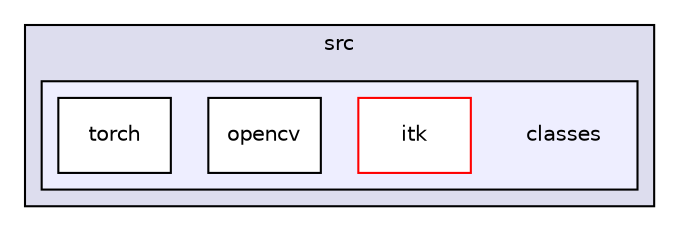 digraph "src/classes" {
  compound=true
  node [ fontsize="10", fontname="Helvetica"];
  edge [ labelfontsize="10", labelfontname="Helvetica"];
  subgraph clusterdir_68267d1309a1af8e8297ef4c3efbcdba {
    graph [ bgcolor="#ddddee", pencolor="black", label="src" fontname="Helvetica", fontsize="10", URL="dir_68267d1309a1af8e8297ef4c3efbcdba.html"]
  subgraph clusterdir_018e9aafb459e6e1a4953404cb0c0b1d {
    graph [ bgcolor="#eeeeff", pencolor="black", label="" URL="dir_018e9aafb459e6e1a4953404cb0c0b1d.html"];
    dir_018e9aafb459e6e1a4953404cb0c0b1d [shape=plaintext label="classes"];
    dir_9550468ff23760093c774065d4d04a9b [shape=box label="itk" color="red" fillcolor="white" style="filled" URL="dir_9550468ff23760093c774065d4d04a9b.html"];
    dir_36f0bcf1092b9b0c42d09e5b382a1f34 [shape=box label="opencv" color="black" fillcolor="white" style="filled" URL="dir_36f0bcf1092b9b0c42d09e5b382a1f34.html"];
    dir_296d9804bdcb437ebd46335053b1f1e5 [shape=box label="torch" color="black" fillcolor="white" style="filled" URL="dir_296d9804bdcb437ebd46335053b1f1e5.html"];
  }
  }
}

